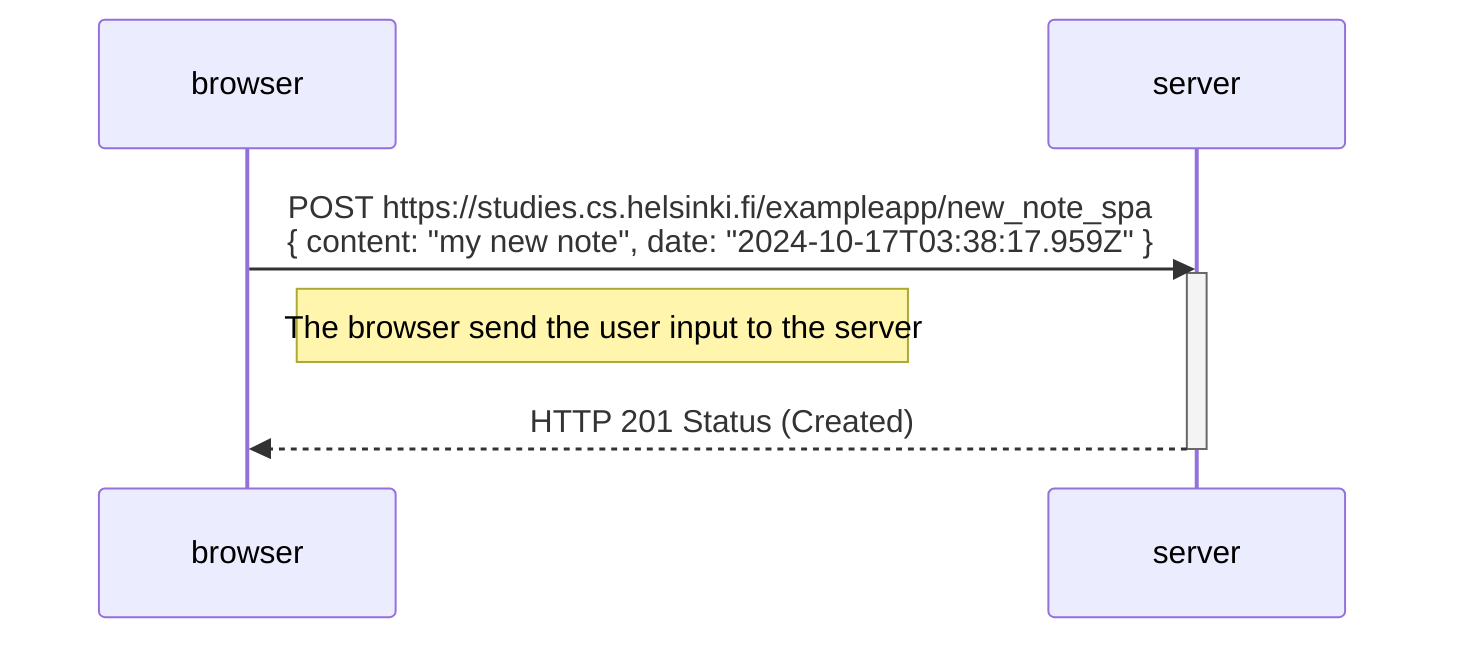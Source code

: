 sequenceDiagram
    participant browser
    participant server

    browser->>server: POST https://studies.cs.helsinki.fi/exampleapp/new_note_spa <br/> { content: "my new note", date: "2024-10-17T03:38:17.959Z" }
    activate server

    Note right of browser: The browser send the user input to the server

    server-->>browser: HTTP 201 Status (Created)
    deactivate server